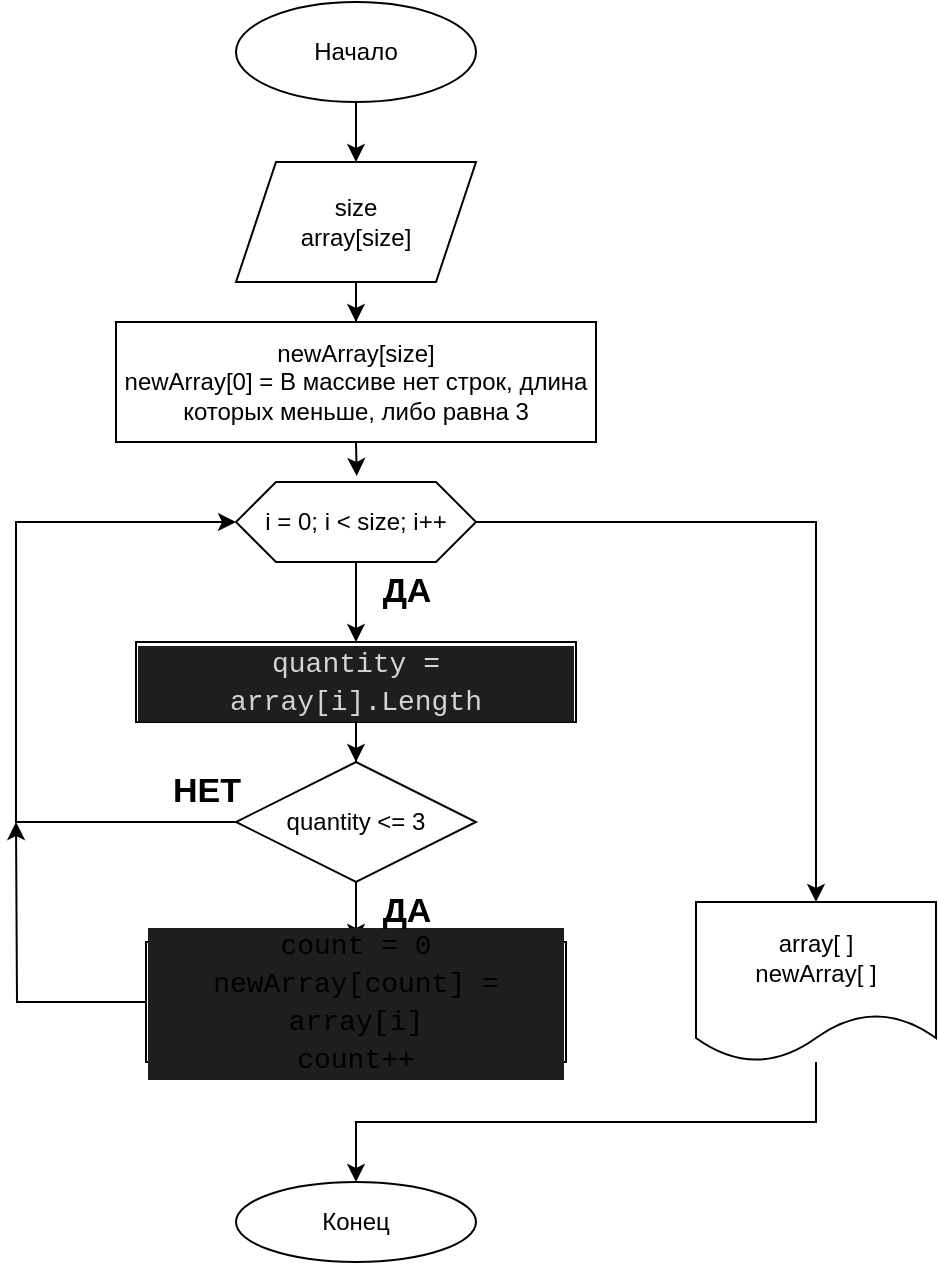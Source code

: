 <mxfile version="21.3.7" type="device">
  <diagram name="Страница 1" id="ykVWo6g1FOYKApAReNHz">
    <mxGraphModel dx="1009" dy="550" grid="1" gridSize="10" guides="1" tooltips="1" connect="1" arrows="1" fold="1" page="1" pageScale="1" pageWidth="827" pageHeight="1169" math="0" shadow="0">
      <root>
        <mxCell id="0" />
        <mxCell id="1" parent="0" />
        <mxCell id="n_TUo_b3KQMlVsK3H5bZ-5" style="edgeStyle=orthogonalEdgeStyle;rounded=0;orthogonalLoop=1;jettySize=auto;html=1;exitX=0.5;exitY=1;exitDx=0;exitDy=0;entryX=0.5;entryY=0;entryDx=0;entryDy=0;" edge="1" parent="1" source="n_TUo_b3KQMlVsK3H5bZ-3" target="n_TUo_b3KQMlVsK3H5bZ-4">
          <mxGeometry relative="1" as="geometry" />
        </mxCell>
        <mxCell id="n_TUo_b3KQMlVsK3H5bZ-3" value="Начало" style="ellipse;whiteSpace=wrap;html=1;" vertex="1" parent="1">
          <mxGeometry x="320" width="120" height="50" as="geometry" />
        </mxCell>
        <mxCell id="n_TUo_b3KQMlVsK3H5bZ-7" value="" style="edgeStyle=orthogonalEdgeStyle;rounded=0;orthogonalLoop=1;jettySize=auto;html=1;" edge="1" parent="1" source="n_TUo_b3KQMlVsK3H5bZ-4" target="n_TUo_b3KQMlVsK3H5bZ-6">
          <mxGeometry relative="1" as="geometry" />
        </mxCell>
        <mxCell id="n_TUo_b3KQMlVsK3H5bZ-4" value="size&lt;br&gt;array[size]" style="shape=parallelogram;perimeter=parallelogramPerimeter;whiteSpace=wrap;html=1;fixedSize=1;" vertex="1" parent="1">
          <mxGeometry x="320" y="80" width="120" height="60" as="geometry" />
        </mxCell>
        <mxCell id="n_TUo_b3KQMlVsK3H5bZ-9" style="edgeStyle=orthogonalEdgeStyle;rounded=0;orthogonalLoop=1;jettySize=auto;html=1;exitX=0.5;exitY=1;exitDx=0;exitDy=0;entryX=0.503;entryY=-0.075;entryDx=0;entryDy=0;entryPerimeter=0;" edge="1" parent="1" source="n_TUo_b3KQMlVsK3H5bZ-6" target="n_TUo_b3KQMlVsK3H5bZ-8">
          <mxGeometry relative="1" as="geometry" />
        </mxCell>
        <mxCell id="n_TUo_b3KQMlVsK3H5bZ-6" value="newArray[size]&lt;br&gt;newArray[0] =&amp;nbsp;В массиве нет строк, длина которых меньше, либо равна 3" style="whiteSpace=wrap;html=1;" vertex="1" parent="1">
          <mxGeometry x="260" y="160" width="240" height="60" as="geometry" />
        </mxCell>
        <mxCell id="n_TUo_b3KQMlVsK3H5bZ-11" value="" style="edgeStyle=orthogonalEdgeStyle;rounded=0;orthogonalLoop=1;jettySize=auto;html=1;" edge="1" parent="1" source="n_TUo_b3KQMlVsK3H5bZ-8" target="n_TUo_b3KQMlVsK3H5bZ-10">
          <mxGeometry relative="1" as="geometry" />
        </mxCell>
        <mxCell id="n_TUo_b3KQMlVsK3H5bZ-22" style="edgeStyle=orthogonalEdgeStyle;rounded=0;orthogonalLoop=1;jettySize=auto;html=1;exitX=1;exitY=0.5;exitDx=0;exitDy=0;entryX=0.5;entryY=0;entryDx=0;entryDy=0;" edge="1" parent="1" source="n_TUo_b3KQMlVsK3H5bZ-8" target="n_TUo_b3KQMlVsK3H5bZ-21">
          <mxGeometry relative="1" as="geometry" />
        </mxCell>
        <mxCell id="n_TUo_b3KQMlVsK3H5bZ-8" value="i = 0; i &amp;lt; size; i++" style="shape=hexagon;perimeter=hexagonPerimeter2;whiteSpace=wrap;html=1;fixedSize=1;" vertex="1" parent="1">
          <mxGeometry x="320" y="240" width="120" height="40" as="geometry" />
        </mxCell>
        <mxCell id="n_TUo_b3KQMlVsK3H5bZ-13" value="" style="edgeStyle=orthogonalEdgeStyle;rounded=0;orthogonalLoop=1;jettySize=auto;html=1;" edge="1" parent="1" source="n_TUo_b3KQMlVsK3H5bZ-10" target="n_TUo_b3KQMlVsK3H5bZ-12">
          <mxGeometry relative="1" as="geometry" />
        </mxCell>
        <mxCell id="n_TUo_b3KQMlVsK3H5bZ-10" value="&lt;div style=&quot;background-color: rgb(30, 30, 30); font-family: Consolas, &amp;quot;Courier New&amp;quot;, monospace; font-size: 14px; line-height: 19px;&quot;&gt;&lt;font color=&quot;#d4d4d4&quot;&gt;quantity = array[i].Length&lt;/font&gt;&lt;/div&gt;" style="whiteSpace=wrap;html=1;" vertex="1" parent="1">
          <mxGeometry x="270" y="320" width="220" height="40" as="geometry" />
        </mxCell>
        <mxCell id="n_TUo_b3KQMlVsK3H5bZ-15" value="" style="edgeStyle=orthogonalEdgeStyle;rounded=0;orthogonalLoop=1;jettySize=auto;html=1;" edge="1" parent="1" source="n_TUo_b3KQMlVsK3H5bZ-12" target="n_TUo_b3KQMlVsK3H5bZ-14">
          <mxGeometry relative="1" as="geometry" />
        </mxCell>
        <mxCell id="n_TUo_b3KQMlVsK3H5bZ-18" style="edgeStyle=orthogonalEdgeStyle;rounded=0;orthogonalLoop=1;jettySize=auto;html=1;exitX=0;exitY=0.5;exitDx=0;exitDy=0;entryX=0;entryY=0.5;entryDx=0;entryDy=0;" edge="1" parent="1" source="n_TUo_b3KQMlVsK3H5bZ-12" target="n_TUo_b3KQMlVsK3H5bZ-8">
          <mxGeometry relative="1" as="geometry">
            <Array as="points">
              <mxPoint x="210" y="410" />
              <mxPoint x="210" y="260" />
            </Array>
          </mxGeometry>
        </mxCell>
        <mxCell id="n_TUo_b3KQMlVsK3H5bZ-12" value="quantity &amp;lt;= 3" style="rhombus;whiteSpace=wrap;html=1;" vertex="1" parent="1">
          <mxGeometry x="320" y="380" width="120" height="60" as="geometry" />
        </mxCell>
        <mxCell id="n_TUo_b3KQMlVsK3H5bZ-20" style="edgeStyle=orthogonalEdgeStyle;rounded=0;orthogonalLoop=1;jettySize=auto;html=1;exitX=0;exitY=0.5;exitDx=0;exitDy=0;" edge="1" parent="1" source="n_TUo_b3KQMlVsK3H5bZ-14">
          <mxGeometry relative="1" as="geometry">
            <mxPoint x="210" y="410" as="targetPoint" />
          </mxGeometry>
        </mxCell>
        <mxCell id="n_TUo_b3KQMlVsK3H5bZ-14" value="&lt;div style=&quot;background-color: rgb(30, 30, 30); font-family: Consolas, &amp;quot;Courier New&amp;quot;, monospace; font-size: 14px; line-height: 19px;&quot;&gt;&lt;div style=&quot;&quot;&gt;count = 0&lt;/div&gt;&lt;div style=&quot;&quot;&gt;newArray[count] = array[i]&lt;/div&gt;&lt;div style=&quot;&quot;&gt;count++&lt;/div&gt;&lt;/div&gt;" style="whiteSpace=wrap;html=1;" vertex="1" parent="1">
          <mxGeometry x="275" y="470" width="210" height="60" as="geometry" />
        </mxCell>
        <mxCell id="n_TUo_b3KQMlVsK3H5bZ-16" value="&lt;font style=&quot;font-size: 17px;&quot;&gt;&lt;b&gt;ДА&lt;/b&gt;&lt;/font&gt;" style="text;html=1;align=center;verticalAlign=middle;resizable=0;points=[];autosize=1;strokeColor=none;fillColor=none;" vertex="1" parent="1">
          <mxGeometry x="380" y="280" width="50" height="30" as="geometry" />
        </mxCell>
        <mxCell id="n_TUo_b3KQMlVsK3H5bZ-17" value="&lt;font style=&quot;font-size: 17px;&quot;&gt;&lt;b&gt;ДА&lt;/b&gt;&lt;/font&gt;" style="text;html=1;align=center;verticalAlign=middle;resizable=0;points=[];autosize=1;strokeColor=none;fillColor=none;" vertex="1" parent="1">
          <mxGeometry x="380" y="440" width="50" height="30" as="geometry" />
        </mxCell>
        <mxCell id="n_TUo_b3KQMlVsK3H5bZ-19" value="&lt;span style=&quot;font-size: 17px;&quot;&gt;&lt;b&gt;НЕТ&lt;/b&gt;&lt;/span&gt;" style="text;html=1;align=center;verticalAlign=middle;resizable=0;points=[];autosize=1;strokeColor=none;fillColor=none;" vertex="1" parent="1">
          <mxGeometry x="275" y="380" width="60" height="30" as="geometry" />
        </mxCell>
        <mxCell id="n_TUo_b3KQMlVsK3H5bZ-25" value="" style="edgeStyle=orthogonalEdgeStyle;rounded=0;orthogonalLoop=1;jettySize=auto;html=1;entryX=0.5;entryY=0;entryDx=0;entryDy=0;" edge="1" parent="1" source="n_TUo_b3KQMlVsK3H5bZ-21" target="n_TUo_b3KQMlVsK3H5bZ-23">
          <mxGeometry relative="1" as="geometry">
            <Array as="points">
              <mxPoint x="610" y="560" />
              <mxPoint x="380" y="560" />
            </Array>
          </mxGeometry>
        </mxCell>
        <mxCell id="n_TUo_b3KQMlVsK3H5bZ-21" value="array[ ]&lt;br&gt;newArray[ ]" style="shape=document;whiteSpace=wrap;html=1;boundedLbl=1;" vertex="1" parent="1">
          <mxGeometry x="550" y="450" width="120" height="80" as="geometry" />
        </mxCell>
        <mxCell id="n_TUo_b3KQMlVsK3H5bZ-23" value="Конец" style="ellipse;whiteSpace=wrap;html=1;" vertex="1" parent="1">
          <mxGeometry x="320" y="590" width="120" height="40" as="geometry" />
        </mxCell>
      </root>
    </mxGraphModel>
  </diagram>
</mxfile>
